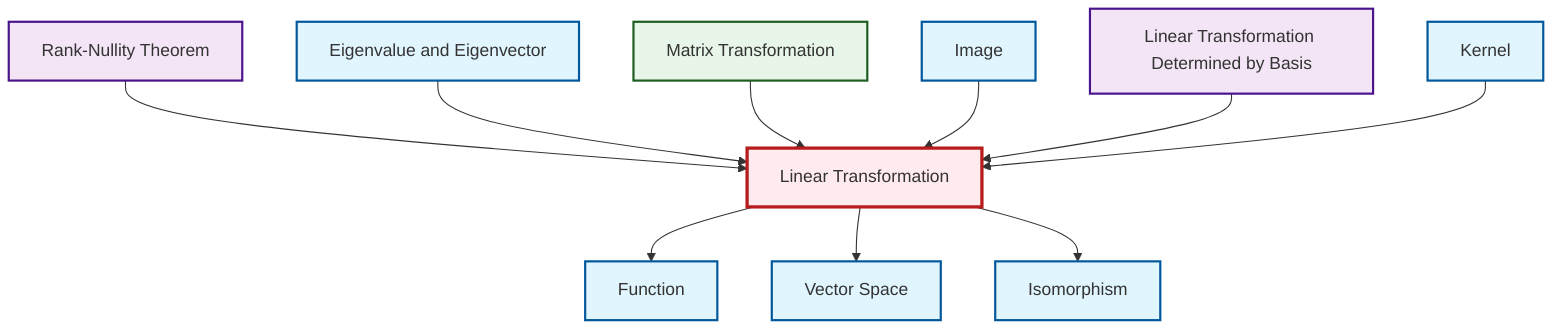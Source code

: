 graph TD
    classDef definition fill:#e1f5fe,stroke:#01579b,stroke-width:2px
    classDef theorem fill:#f3e5f5,stroke:#4a148c,stroke-width:2px
    classDef axiom fill:#fff3e0,stroke:#e65100,stroke-width:2px
    classDef example fill:#e8f5e9,stroke:#1b5e20,stroke-width:2px
    classDef current fill:#ffebee,stroke:#b71c1c,stroke-width:3px
    ex-matrix-transformation["Matrix Transformation"]:::example
    thm-rank-nullity["Rank-Nullity Theorem"]:::theorem
    def-isomorphism["Isomorphism"]:::definition
    def-vector-space["Vector Space"]:::definition
    def-kernel["Kernel"]:::definition
    def-image["Image"]:::definition
    def-function["Function"]:::definition
    def-linear-transformation["Linear Transformation"]:::definition
    thm-linear-transformation-basis["Linear Transformation Determined by Basis"]:::theorem
    def-eigenvalue-eigenvector["Eigenvalue and Eigenvector"]:::definition
    thm-rank-nullity --> def-linear-transformation
    def-linear-transformation --> def-function
    def-eigenvalue-eigenvector --> def-linear-transformation
    def-linear-transformation --> def-vector-space
    ex-matrix-transformation --> def-linear-transformation
    def-image --> def-linear-transformation
    thm-linear-transformation-basis --> def-linear-transformation
    def-linear-transformation --> def-isomorphism
    def-kernel --> def-linear-transformation
    class def-linear-transformation current